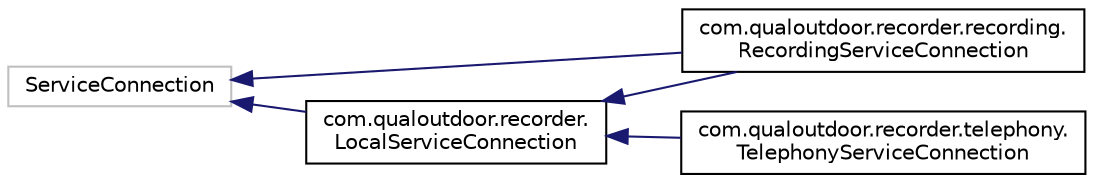 digraph "Graphical Class Hierarchy"
{
  edge [fontname="Helvetica",fontsize="10",labelfontname="Helvetica",labelfontsize="10"];
  node [fontname="Helvetica",fontsize="10",shape=record];
  rankdir="LR";
  Node1 [label="ServiceConnection",height=0.2,width=0.4,color="grey75", fillcolor="white", style="filled"];
  Node1 -> Node2 [dir="back",color="midnightblue",fontsize="10",style="solid",fontname="Helvetica"];
  Node2 [label="com.qualoutdoor.recorder.\lLocalServiceConnection",height=0.2,width=0.4,color="black", fillcolor="white", style="filled",URL="$classcom_1_1qualoutdoor_1_1recorder_1_1LocalServiceConnection.html"];
  Node2 -> Node3 [dir="back",color="midnightblue",fontsize="10",style="solid",fontname="Helvetica"];
  Node3 [label="com.qualoutdoor.recorder.recording.\lRecordingServiceConnection",height=0.2,width=0.4,color="black", fillcolor="white", style="filled",URL="$classcom_1_1qualoutdoor_1_1recorder_1_1recording_1_1RecordingServiceConnection.html"];
  Node2 -> Node4 [dir="back",color="midnightblue",fontsize="10",style="solid",fontname="Helvetica"];
  Node4 [label="com.qualoutdoor.recorder.telephony.\lTelephonyServiceConnection",height=0.2,width=0.4,color="black", fillcolor="white", style="filled",URL="$classcom_1_1qualoutdoor_1_1recorder_1_1telephony_1_1TelephonyServiceConnection.html"];
  Node1 -> Node3 [dir="back",color="midnightblue",fontsize="10",style="solid",fontname="Helvetica"];
}
